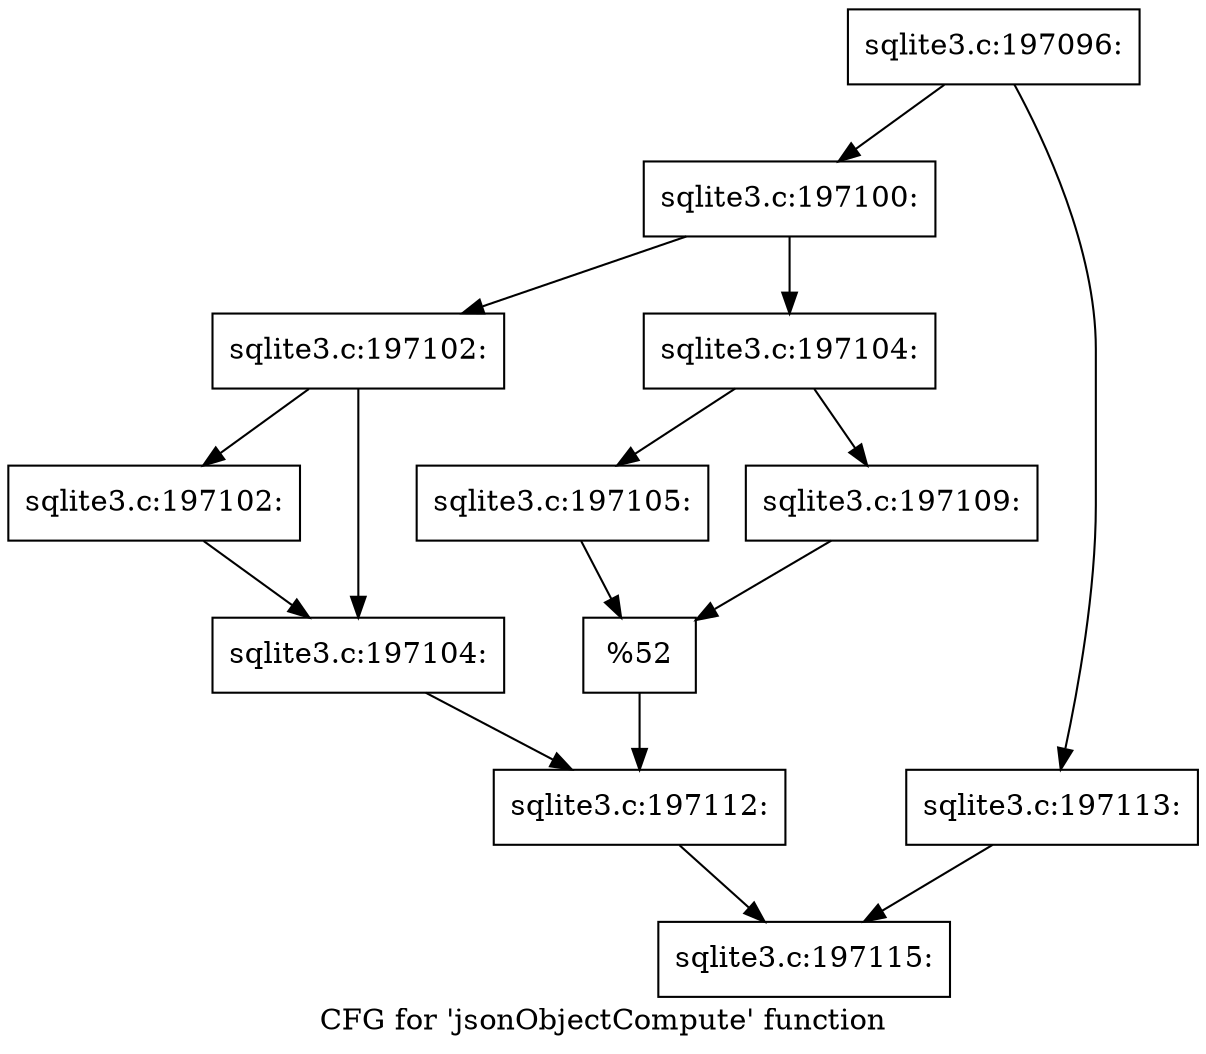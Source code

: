 digraph "CFG for 'jsonObjectCompute' function" {
	label="CFG for 'jsonObjectCompute' function";

	Node0x55c0f6e07540 [shape=record,label="{sqlite3.c:197096:}"];
	Node0x55c0f6e07540 -> Node0x55c0fa8ff7e0;
	Node0x55c0f6e07540 -> Node0x55c0fa8ff880;
	Node0x55c0fa8ff7e0 [shape=record,label="{sqlite3.c:197100:}"];
	Node0x55c0fa8ff7e0 -> Node0x55c0fa8ffd10;
	Node0x55c0fa8ff7e0 -> Node0x55c0fa8ffdb0;
	Node0x55c0fa8ffd10 [shape=record,label="{sqlite3.c:197102:}"];
	Node0x55c0fa8ffd10 -> Node0x55c0fa900250;
	Node0x55c0fa8ffd10 -> Node0x55c0fa9002a0;
	Node0x55c0fa900250 [shape=record,label="{sqlite3.c:197102:}"];
	Node0x55c0fa900250 -> Node0x55c0fa9002a0;
	Node0x55c0fa9002a0 [shape=record,label="{sqlite3.c:197104:}"];
	Node0x55c0fa9002a0 -> Node0x55c0fa8ffd60;
	Node0x55c0fa8ffdb0 [shape=record,label="{sqlite3.c:197104:}"];
	Node0x55c0fa8ffdb0 -> Node0x55c0fa900ab0;
	Node0x55c0fa8ffdb0 -> Node0x55c0fa900b50;
	Node0x55c0fa900ab0 [shape=record,label="{sqlite3.c:197105:}"];
	Node0x55c0fa900ab0 -> Node0x55c0fa900b00;
	Node0x55c0fa900b50 [shape=record,label="{sqlite3.c:197109:}"];
	Node0x55c0fa900b50 -> Node0x55c0fa900b00;
	Node0x55c0fa900b00 [shape=record,label="{%52}"];
	Node0x55c0fa900b00 -> Node0x55c0fa8ffd60;
	Node0x55c0fa8ffd60 [shape=record,label="{sqlite3.c:197112:}"];
	Node0x55c0fa8ffd60 -> Node0x55c0fa8ff830;
	Node0x55c0fa8ff880 [shape=record,label="{sqlite3.c:197113:}"];
	Node0x55c0fa8ff880 -> Node0x55c0fa8ff830;
	Node0x55c0fa8ff830 [shape=record,label="{sqlite3.c:197115:}"];
}
